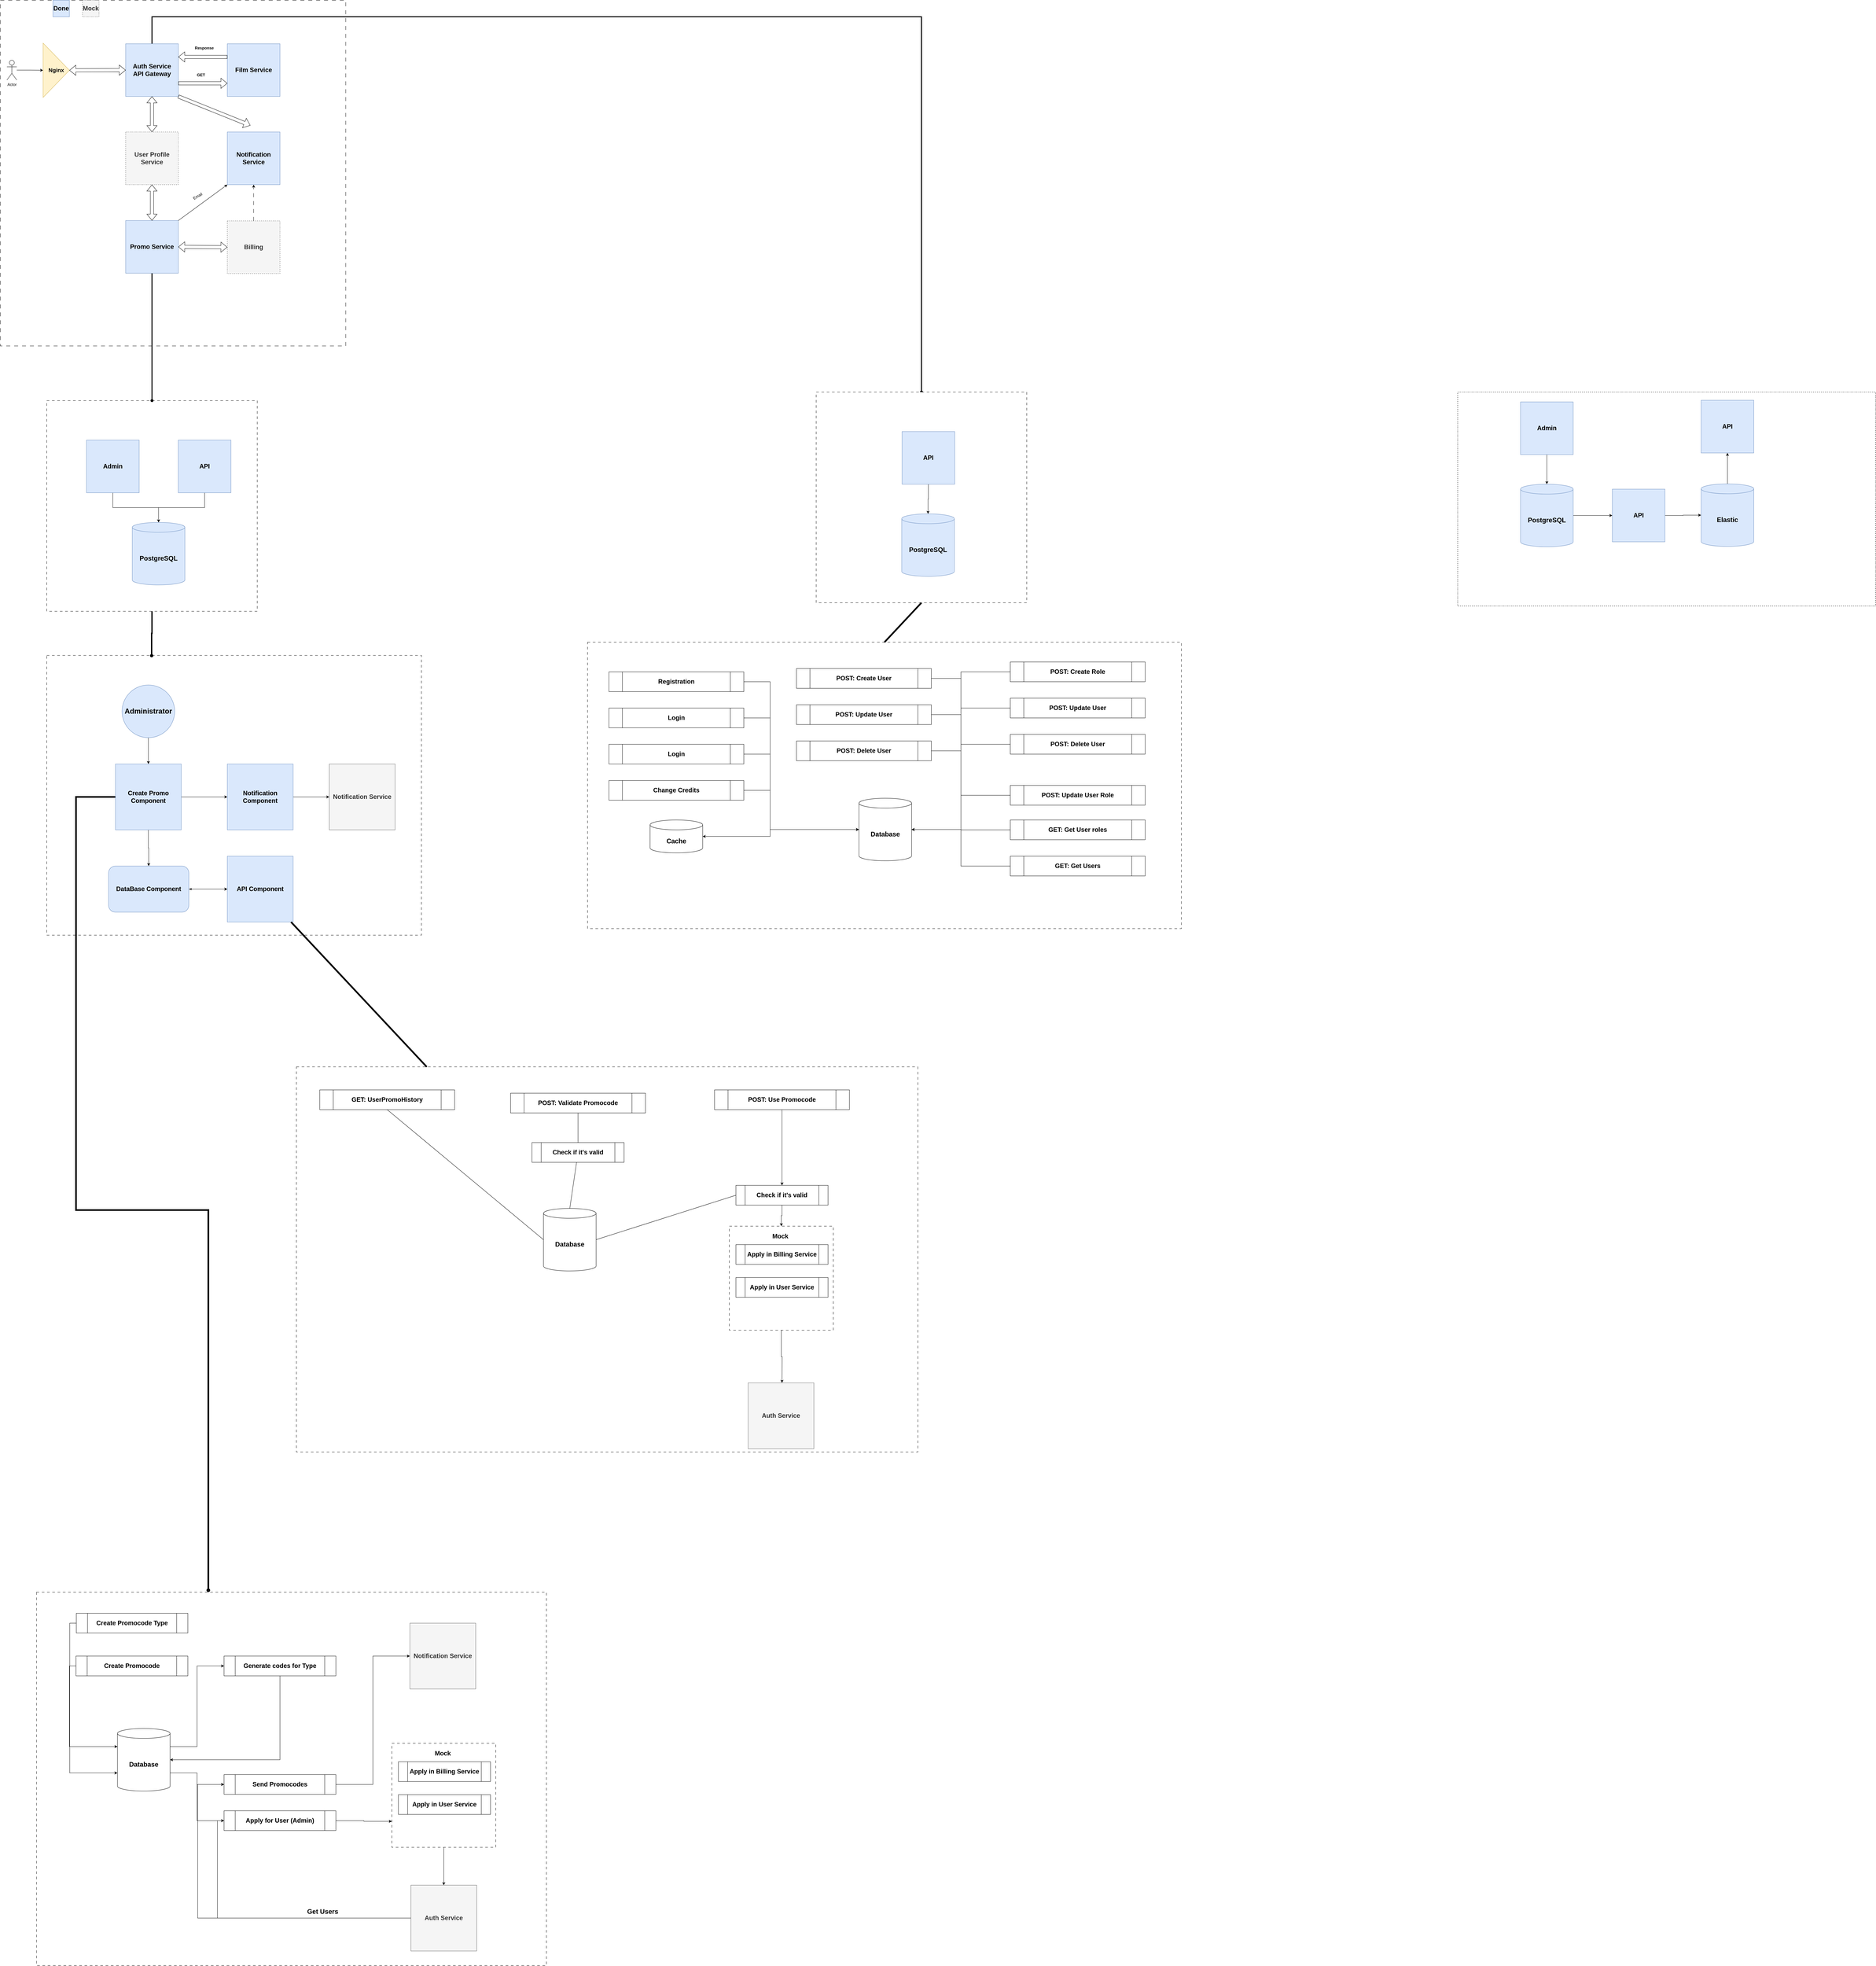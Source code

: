 <mxfile version="21.1.4" type="google">
  <diagram id="07fea595-8f29-1299-0266-81d95cde20df" name="Page-1">
    <mxGraphModel grid="1" page="1" gridSize="10" guides="1" tooltips="1" connect="1" arrows="1" fold="1" pageScale="1" pageWidth="4681" pageHeight="3300" background="#ffffff" math="0" shadow="0">
      <root>
        <mxCell id="0" />
        <mxCell id="1" parent="0" />
        <mxCell id="XUAE8-yCE8dCEl27R5vG-30" value="" style="rounded=0;whiteSpace=wrap;html=1;dashed=1;dashPattern=8 8;" vertex="1" parent="1">
          <mxGeometry x="1815" y="1960" width="1805" height="870" as="geometry" />
        </mxCell>
        <mxCell id="dynjF-lGX393Ec9uwe_8-57" value="" style="rounded=0;whiteSpace=wrap;html=1;dashed=1;dashPattern=8 8;" vertex="1" parent="1">
          <mxGeometry x="140" y="4846" width="1550" height="1134" as="geometry" />
        </mxCell>
        <mxCell id="DuPGmmy5bFU9F6nCIa0O-324" value="" style="rounded=0;whiteSpace=wrap;html=1;dashed=1;dashPattern=8 8;" vertex="1" parent="1">
          <mxGeometry x="930" y="3250" width="1889" height="1170" as="geometry" />
        </mxCell>
        <mxCell id="DuPGmmy5bFU9F6nCIa0O-323" style="edgeStyle=orthogonalEdgeStyle;rounded=0;orthogonalLoop=1;jettySize=auto;html=1;exitX=0.5;exitY=1;exitDx=0;exitDy=0;entryX=0.5;entryY=0;entryDx=0;entryDy=0;" edge="1" parent="1" source="DuPGmmy5bFU9F6nCIa0O-320">
          <mxGeometry relative="1" as="geometry">
            <mxPoint x="2406" y="4210" as="targetPoint" />
          </mxGeometry>
        </mxCell>
        <mxCell id="DuPGmmy5bFU9F6nCIa0O-320" value="" style="whiteSpace=wrap;html=1;aspect=fixed;dashed=1;dashPattern=8 8;" vertex="1" parent="1">
          <mxGeometry x="2246" y="3734" width="316" height="316" as="geometry" />
        </mxCell>
        <mxCell id="DuPGmmy5bFU9F6nCIa0O-294" value="" style="rounded=0;whiteSpace=wrap;html=1;dashed=1;dashPattern=8 8;" vertex="1" parent="1">
          <mxGeometry x="171" y="2000" width="1139" height="850" as="geometry" />
        </mxCell>
        <mxCell id="DuPGmmy5bFU9F6nCIa0O-272" value="" style="rounded=0;whiteSpace=wrap;html=1;dashed=1;" vertex="1" parent="1">
          <mxGeometry x="4460" y="1200" width="1270" height="650" as="geometry" />
        </mxCell>
        <mxCell id="DuPGmmy5bFU9F6nCIa0O-295" style="edgeStyle=orthogonalEdgeStyle;rounded=0;orthogonalLoop=1;jettySize=auto;html=1;exitX=0.5;exitY=1;exitDx=0;exitDy=0;entryX=0.28;entryY=0.001;entryDx=0;entryDy=0;entryPerimeter=0;strokeWidth=4;endArrow=oval;endFill=1;" edge="1" parent="1" source="DuPGmmy5bFU9F6nCIa0O-257" target="DuPGmmy5bFU9F6nCIa0O-294">
          <mxGeometry relative="1" as="geometry" />
        </mxCell>
        <mxCell id="DuPGmmy5bFU9F6nCIa0O-257" value="" style="whiteSpace=wrap;html=1;aspect=fixed;dashed=1;dashPattern=8 8;" vertex="1" parent="1">
          <mxGeometry x="171" y="1226" width="640" height="640" as="geometry" />
        </mxCell>
        <mxCell id="DuPGmmy5bFU9F6nCIa0O-250" value="" style="whiteSpace=wrap;html=1;aspect=fixed;dashed=1;dashPattern=12 12;" vertex="1" parent="1">
          <mxGeometry x="30" y="10" width="1050" height="1050" as="geometry" />
        </mxCell>
        <mxCell id="DuPGmmy5bFU9F6nCIa0O-279" style="edgeStyle=orthogonalEdgeStyle;rounded=0;orthogonalLoop=1;jettySize=auto;html=1;exitX=0.5;exitY=0;exitDx=0;exitDy=0;strokeWidth=3;endArrow=oval;endFill=1;" edge="1" parent="1" source="DuPGmmy5bFU9F6nCIa0O-217" target="DuPGmmy5bFU9F6nCIa0O-259">
          <mxGeometry relative="1" as="geometry">
            <Array as="points">
              <mxPoint x="491" y="60" />
              <mxPoint x="2830" y="60" />
            </Array>
          </mxGeometry>
        </mxCell>
        <mxCell id="DuPGmmy5bFU9F6nCIa0O-217" value="&lt;b style=&quot;font-size: 19px;&quot;&gt;Auth Service&lt;br&gt;API Gateway&lt;/b&gt;" style="whiteSpace=wrap;html=1;aspect=fixed;fillColor=#dae8fc;strokeColor=#6c8ebf;" vertex="1" parent="1">
          <mxGeometry x="411" y="142" width="160" height="160" as="geometry" />
        </mxCell>
        <mxCell id="DuPGmmy5bFU9F6nCIa0O-222" value="&lt;b&gt;&lt;font style=&quot;font-size: 17px;&quot;&gt;Nginx&lt;/font&gt;&lt;/b&gt;" style="triangle;whiteSpace=wrap;html=1;fillColor=#fff2cc;strokeColor=#d6b656;" vertex="1" parent="1">
          <mxGeometry x="160" y="140" width="80" height="165" as="geometry" />
        </mxCell>
        <mxCell id="DuPGmmy5bFU9F6nCIa0O-224" value="&lt;span style=&quot;font-size: 19px;&quot;&gt;&lt;b&gt;Film Service&lt;/b&gt;&lt;/span&gt;" style="whiteSpace=wrap;html=1;aspect=fixed;fillColor=#dae8fc;strokeColor=#6c8ebf;" vertex="1" parent="1">
          <mxGeometry x="720" y="142" width="160" height="160" as="geometry" />
        </mxCell>
        <mxCell id="DuPGmmy5bFU9F6nCIa0O-225" value="&lt;span style=&quot;font-size: 19px;&quot;&gt;&lt;b&gt;Notification Service&lt;/b&gt;&lt;/span&gt;" style="whiteSpace=wrap;html=1;aspect=fixed;fillColor=#dae8fc;strokeColor=#6c8ebf;" vertex="1" parent="1">
          <mxGeometry x="720" y="410" width="160" height="160" as="geometry" />
        </mxCell>
        <mxCell id="DuPGmmy5bFU9F6nCIa0O-258" style="edgeStyle=orthogonalEdgeStyle;rounded=0;orthogonalLoop=1;jettySize=auto;html=1;exitX=0.5;exitY=1;exitDx=0;exitDy=0;strokeWidth=3;endArrow=oval;endFill=1;" edge="1" parent="1" source="DuPGmmy5bFU9F6nCIa0O-226" target="DuPGmmy5bFU9F6nCIa0O-257">
          <mxGeometry relative="1" as="geometry" />
        </mxCell>
        <mxCell id="DuPGmmy5bFU9F6nCIa0O-226" value="&lt;span style=&quot;font-size: 19px;&quot;&gt;&lt;b&gt;Promo Service&lt;/b&gt;&lt;/span&gt;" style="whiteSpace=wrap;html=1;aspect=fixed;fillColor=#dae8fc;strokeColor=#6c8ebf;" vertex="1" parent="1">
          <mxGeometry x="411" y="679" width="160" height="160" as="geometry" />
        </mxCell>
        <mxCell id="DuPGmmy5bFU9F6nCIa0O-229" value="" style="shape=flexArrow;endArrow=classic;startArrow=classic;html=1;rounded=0;exitX=1;exitY=0.5;exitDx=0;exitDy=0;entryX=0;entryY=0.5;entryDx=0;entryDy=0;" edge="1" parent="1" source="DuPGmmy5bFU9F6nCIa0O-222" target="DuPGmmy5bFU9F6nCIa0O-217">
          <mxGeometry width="100" height="100" relative="1" as="geometry">
            <mxPoint x="560" y="390" as="sourcePoint" />
            <mxPoint x="660" y="290" as="targetPoint" />
          </mxGeometry>
        </mxCell>
        <mxCell id="DuPGmmy5bFU9F6nCIa0O-230" value="" style="shape=flexArrow;endArrow=classic;html=1;rounded=0;entryX=0;entryY=0.75;entryDx=0;entryDy=0;exitX=1;exitY=0.75;exitDx=0;exitDy=0;" edge="1" parent="1" source="DuPGmmy5bFU9F6nCIa0O-217" target="DuPGmmy5bFU9F6nCIa0O-224">
          <mxGeometry width="50" height="50" relative="1" as="geometry">
            <mxPoint x="590" y="370" as="sourcePoint" />
            <mxPoint x="640" y="320" as="targetPoint" />
          </mxGeometry>
        </mxCell>
        <mxCell id="DuPGmmy5bFU9F6nCIa0O-231" value="" style="shape=flexArrow;endArrow=classic;html=1;rounded=0;entryX=1;entryY=0.25;entryDx=0;entryDy=0;exitX=0;exitY=0.25;exitDx=0;exitDy=0;" edge="1" parent="1" source="DuPGmmy5bFU9F6nCIa0O-224" target="DuPGmmy5bFU9F6nCIa0O-217">
          <mxGeometry width="50" height="50" relative="1" as="geometry">
            <mxPoint x="610" y="400" as="sourcePoint" />
            <mxPoint x="660" y="350" as="targetPoint" />
          </mxGeometry>
        </mxCell>
        <mxCell id="DuPGmmy5bFU9F6nCIa0O-233" value="" style="shape=flexArrow;endArrow=classic;html=1;rounded=0;exitX=1;exitY=1;exitDx=0;exitDy=0;" edge="1" parent="1" source="DuPGmmy5bFU9F6nCIa0O-217">
          <mxGeometry width="50" height="50" relative="1" as="geometry">
            <mxPoint x="530" y="310" as="sourcePoint" />
            <mxPoint x="790" y="390" as="targetPoint" />
          </mxGeometry>
        </mxCell>
        <mxCell id="DuPGmmy5bFU9F6nCIa0O-235" value="&lt;span style=&quot;font-size: 19px;&quot;&gt;&lt;b&gt;User Profile Service&lt;/b&gt;&lt;/span&gt;" style="whiteSpace=wrap;html=1;aspect=fixed;fillColor=#f5f5f5;strokeColor=#666666;dashed=1;fontColor=#333333;" vertex="1" parent="1">
          <mxGeometry x="411" y="410" width="160" height="160" as="geometry" />
        </mxCell>
        <mxCell id="DuPGmmy5bFU9F6nCIa0O-241" value="" style="edgeStyle=orthogonalEdgeStyle;rounded=0;orthogonalLoop=1;jettySize=auto;html=1;dashed=1;dashPattern=12 12;" edge="1" parent="1" source="DuPGmmy5bFU9F6nCIa0O-236" target="DuPGmmy5bFU9F6nCIa0O-225">
          <mxGeometry relative="1" as="geometry">
            <Array as="points">
              <mxPoint x="800" y="620" />
              <mxPoint x="800" y="620" />
            </Array>
          </mxGeometry>
        </mxCell>
        <mxCell id="DuPGmmy5bFU9F6nCIa0O-236" value="&lt;span style=&quot;font-size: 19px;&quot;&gt;&lt;b&gt;Billing&lt;/b&gt;&lt;/span&gt;" style="whiteSpace=wrap;html=1;aspect=fixed;fillColor=#f5f5f5;strokeColor=#666666;dashed=1;fontColor=#333333;" vertex="1" parent="1">
          <mxGeometry x="720" y="680" width="160" height="160" as="geometry" />
        </mxCell>
        <mxCell id="DuPGmmy5bFU9F6nCIa0O-237" value="&lt;span style=&quot;font-size: 19px;&quot;&gt;&lt;b&gt;Done&lt;/b&gt;&lt;/span&gt;" style="whiteSpace=wrap;html=1;aspect=fixed;fillColor=#dae8fc;strokeColor=#6c8ebf;" vertex="1" parent="1">
          <mxGeometry x="190" y="10" width="50" height="50" as="geometry" />
        </mxCell>
        <mxCell id="DuPGmmy5bFU9F6nCIa0O-238" value="&lt;span style=&quot;font-size: 19px;&quot;&gt;&lt;b&gt;Mock&lt;/b&gt;&lt;/span&gt;" style="whiteSpace=wrap;html=1;aspect=fixed;fillColor=#f5f5f5;strokeColor=#666666;dashed=1;fontColor=#333333;" vertex="1" parent="1">
          <mxGeometry x="280" y="10" width="50" height="50" as="geometry" />
        </mxCell>
        <mxCell id="DuPGmmy5bFU9F6nCIa0O-240" value="" style="edgeStyle=orthogonalEdgeStyle;rounded=0;orthogonalLoop=1;jettySize=auto;html=1;" edge="1" parent="1" source="DuPGmmy5bFU9F6nCIa0O-239" target="DuPGmmy5bFU9F6nCIa0O-222">
          <mxGeometry relative="1" as="geometry" />
        </mxCell>
        <mxCell id="DuPGmmy5bFU9F6nCIa0O-239" value="Actor" style="shape=umlActor;verticalLabelPosition=bottom;verticalAlign=top;html=1;outlineConnect=0;" vertex="1" parent="1">
          <mxGeometry x="50" y="192" width="30" height="60" as="geometry" />
        </mxCell>
        <mxCell id="DuPGmmy5bFU9F6nCIa0O-242" value="" style="shape=flexArrow;endArrow=classic;startArrow=classic;html=1;rounded=0;exitX=1;exitY=0.5;exitDx=0;exitDy=0;entryX=0;entryY=0.5;entryDx=0;entryDy=0;" edge="1" parent="1" source="DuPGmmy5bFU9F6nCIa0O-226" target="DuPGmmy5bFU9F6nCIa0O-236">
          <mxGeometry width="100" height="100" relative="1" as="geometry">
            <mxPoint x="610" y="810" as="sourcePoint" />
            <mxPoint x="710" y="710" as="targetPoint" />
          </mxGeometry>
        </mxCell>
        <mxCell id="DuPGmmy5bFU9F6nCIa0O-243" value="GET" style="text;html=1;strokeColor=none;fillColor=none;align=center;verticalAlign=middle;whiteSpace=wrap;rounded=0;fontStyle=1" vertex="1" parent="1">
          <mxGeometry x="610" y="222" width="60" height="30" as="geometry" />
        </mxCell>
        <mxCell id="DuPGmmy5bFU9F6nCIa0O-244" value="Response" style="text;html=1;strokeColor=none;fillColor=none;align=center;verticalAlign=middle;whiteSpace=wrap;rounded=0;fontStyle=1" vertex="1" parent="1">
          <mxGeometry x="620" y="140" width="60" height="30" as="geometry" />
        </mxCell>
        <mxCell id="DuPGmmy5bFU9F6nCIa0O-246" value="" style="endArrow=classic;html=1;rounded=0;exitX=1;exitY=0;exitDx=0;exitDy=0;entryX=0;entryY=1;entryDx=0;entryDy=0;" edge="1" parent="1" source="DuPGmmy5bFU9F6nCIa0O-226" target="DuPGmmy5bFU9F6nCIa0O-225">
          <mxGeometry width="50" height="50" relative="1" as="geometry">
            <mxPoint x="620" y="750" as="sourcePoint" />
            <mxPoint x="720" y="580" as="targetPoint" />
          </mxGeometry>
        </mxCell>
        <mxCell id="DuPGmmy5bFU9F6nCIa0O-247" value="Email" style="text;html=1;strokeColor=none;fillColor=none;align=center;verticalAlign=middle;whiteSpace=wrap;rounded=0;rotation=-30;" vertex="1" parent="1">
          <mxGeometry x="600" y="590" width="60" height="30" as="geometry" />
        </mxCell>
        <mxCell id="DuPGmmy5bFU9F6nCIa0O-248" value="" style="shape=flexArrow;endArrow=classic;startArrow=classic;html=1;rounded=0;entryX=0.5;entryY=1;entryDx=0;entryDy=0;exitX=0.5;exitY=0;exitDx=0;exitDy=0;" edge="1" parent="1" source="DuPGmmy5bFU9F6nCIa0O-226" target="DuPGmmy5bFU9F6nCIa0O-235">
          <mxGeometry width="100" height="100" relative="1" as="geometry">
            <mxPoint x="360" y="710" as="sourcePoint" />
            <mxPoint x="460" y="610" as="targetPoint" />
          </mxGeometry>
        </mxCell>
        <mxCell id="DuPGmmy5bFU9F6nCIa0O-249" value="" style="shape=flexArrow;endArrow=classic;startArrow=classic;html=1;rounded=0;entryX=0.5;entryY=1;entryDx=0;entryDy=0;exitX=0.5;exitY=0;exitDx=0;exitDy=0;" edge="1" parent="1" source="DuPGmmy5bFU9F6nCIa0O-235" target="DuPGmmy5bFU9F6nCIa0O-217">
          <mxGeometry width="100" height="100" relative="1" as="geometry">
            <mxPoint x="320" y="440" as="sourcePoint" />
            <mxPoint x="420" y="340" as="targetPoint" />
          </mxGeometry>
        </mxCell>
        <mxCell id="DuPGmmy5bFU9F6nCIa0O-255" style="edgeStyle=orthogonalEdgeStyle;rounded=0;orthogonalLoop=1;jettySize=auto;html=1;exitX=0.5;exitY=1;exitDx=0;exitDy=0;entryX=0.5;entryY=0;entryDx=0;entryDy=0;entryPerimeter=0;" edge="1" parent="1" source="DuPGmmy5bFU9F6nCIa0O-252" target="DuPGmmy5bFU9F6nCIa0O-254">
          <mxGeometry relative="1" as="geometry" />
        </mxCell>
        <mxCell id="DuPGmmy5bFU9F6nCIa0O-252" value="&lt;span style=&quot;font-size: 19px;&quot;&gt;&lt;b&gt;Admin&lt;/b&gt;&lt;/span&gt;" style="whiteSpace=wrap;html=1;aspect=fixed;fillColor=#dae8fc;strokeColor=#6c8ebf;" vertex="1" parent="1">
          <mxGeometry x="292" y="1346" width="160" height="160" as="geometry" />
        </mxCell>
        <mxCell id="DuPGmmy5bFU9F6nCIa0O-256" style="edgeStyle=orthogonalEdgeStyle;rounded=0;orthogonalLoop=1;jettySize=auto;html=1;exitX=0.5;exitY=1;exitDx=0;exitDy=0;entryX=0.5;entryY=0;entryDx=0;entryDy=0;entryPerimeter=0;" edge="1" parent="1" source="DuPGmmy5bFU9F6nCIa0O-253" target="DuPGmmy5bFU9F6nCIa0O-254">
          <mxGeometry relative="1" as="geometry" />
        </mxCell>
        <mxCell id="DuPGmmy5bFU9F6nCIa0O-253" value="&lt;span style=&quot;font-size: 19px;&quot;&gt;&lt;b&gt;API&lt;/b&gt;&lt;/span&gt;" style="whiteSpace=wrap;html=1;aspect=fixed;fillColor=#dae8fc;strokeColor=#6c8ebf;" vertex="1" parent="1">
          <mxGeometry x="571" y="1346" width="160" height="160" as="geometry" />
        </mxCell>
        <mxCell id="DuPGmmy5bFU9F6nCIa0O-254" value="&lt;font style=&quot;font-size: 20px;&quot;&gt;&lt;b&gt;PostgreSQL&lt;/b&gt;&lt;/font&gt;" style="shape=cylinder3;whiteSpace=wrap;html=1;boundedLbl=1;backgroundOutline=1;size=15;fillColor=#dae8fc;strokeColor=#6c8ebf;" vertex="1" parent="1">
          <mxGeometry x="431" y="1596" width="160" height="190" as="geometry" />
        </mxCell>
        <mxCell id="DuPGmmy5bFU9F6nCIa0O-259" value="" style="whiteSpace=wrap;html=1;aspect=fixed;dashed=1;dashPattern=8 8;" vertex="1" parent="1">
          <mxGeometry x="2510" y="1200" width="640" height="640" as="geometry" />
        </mxCell>
        <mxCell id="DuPGmmy5bFU9F6nCIa0O-262" style="edgeStyle=orthogonalEdgeStyle;rounded=0;orthogonalLoop=1;jettySize=auto;html=1;exitX=0.5;exitY=1;exitDx=0;exitDy=0;entryX=0.5;entryY=0;entryDx=0;entryDy=0;entryPerimeter=0;" edge="1" parent="1" source="DuPGmmy5bFU9F6nCIa0O-263" target="DuPGmmy5bFU9F6nCIa0O-264">
          <mxGeometry relative="1" as="geometry" />
        </mxCell>
        <mxCell id="DuPGmmy5bFU9F6nCIa0O-263" value="&lt;span style=&quot;font-size: 19px;&quot;&gt;&lt;b&gt;API&lt;/b&gt;&lt;/span&gt;" style="whiteSpace=wrap;html=1;aspect=fixed;fillColor=#dae8fc;strokeColor=#6c8ebf;" vertex="1" parent="1">
          <mxGeometry x="2771" y="1320" width="160" height="160" as="geometry" />
        </mxCell>
        <mxCell id="DuPGmmy5bFU9F6nCIa0O-264" value="&lt;font style=&quot;font-size: 20px;&quot;&gt;&lt;b&gt;PostgreSQL&lt;/b&gt;&lt;/font&gt;" style="shape=cylinder3;whiteSpace=wrap;html=1;boundedLbl=1;backgroundOutline=1;size=15;fillColor=#dae8fc;strokeColor=#6c8ebf;" vertex="1" parent="1">
          <mxGeometry x="2770" y="1570" width="160" height="190" as="geometry" />
        </mxCell>
        <mxCell id="DuPGmmy5bFU9F6nCIa0O-267" style="edgeStyle=orthogonalEdgeStyle;rounded=0;orthogonalLoop=1;jettySize=auto;html=1;exitX=0.5;exitY=1;exitDx=0;exitDy=0;entryX=0.5;entryY=0;entryDx=0;entryDy=0;entryPerimeter=0;" edge="1" parent="1" source="DuPGmmy5bFU9F6nCIa0O-268" target="DuPGmmy5bFU9F6nCIa0O-271">
          <mxGeometry relative="1" as="geometry" />
        </mxCell>
        <mxCell id="DuPGmmy5bFU9F6nCIa0O-268" value="&lt;span style=&quot;font-size: 19px;&quot;&gt;&lt;b&gt;Admin&lt;/b&gt;&lt;/span&gt;" style="whiteSpace=wrap;html=1;aspect=fixed;fillColor=#dae8fc;strokeColor=#6c8ebf;" vertex="1" parent="1">
          <mxGeometry x="4651" y="1230" width="160" height="160" as="geometry" />
        </mxCell>
        <mxCell id="DuPGmmy5bFU9F6nCIa0O-276" value="" style="edgeStyle=orthogonalEdgeStyle;rounded=0;orthogonalLoop=1;jettySize=auto;html=1;" edge="1" parent="1" source="DuPGmmy5bFU9F6nCIa0O-271" target="DuPGmmy5bFU9F6nCIa0O-273">
          <mxGeometry relative="1" as="geometry" />
        </mxCell>
        <mxCell id="DuPGmmy5bFU9F6nCIa0O-271" value="&lt;font style=&quot;font-size: 20px;&quot;&gt;&lt;b&gt;PostgreSQL&lt;/b&gt;&lt;/font&gt;" style="shape=cylinder3;whiteSpace=wrap;html=1;boundedLbl=1;backgroundOutline=1;size=15;fillColor=#dae8fc;strokeColor=#6c8ebf;" vertex="1" parent="1">
          <mxGeometry x="4651" y="1480" width="160" height="190" as="geometry" />
        </mxCell>
        <mxCell id="DuPGmmy5bFU9F6nCIa0O-277" value="" style="edgeStyle=orthogonalEdgeStyle;rounded=0;orthogonalLoop=1;jettySize=auto;html=1;" edge="1" parent="1" source="DuPGmmy5bFU9F6nCIa0O-273" target="DuPGmmy5bFU9F6nCIa0O-275">
          <mxGeometry relative="1" as="geometry" />
        </mxCell>
        <mxCell id="DuPGmmy5bFU9F6nCIa0O-273" value="&lt;span style=&quot;font-size: 19px;&quot;&gt;&lt;b&gt;API&lt;/b&gt;&lt;/span&gt;" style="whiteSpace=wrap;html=1;aspect=fixed;fillColor=#dae8fc;strokeColor=#6c8ebf;" vertex="1" parent="1">
          <mxGeometry x="4930" y="1495" width="160" height="160" as="geometry" />
        </mxCell>
        <mxCell id="DuPGmmy5bFU9F6nCIa0O-274" value="&lt;span style=&quot;font-size: 19px;&quot;&gt;&lt;b&gt;API&lt;/b&gt;&lt;/span&gt;" style="whiteSpace=wrap;html=1;aspect=fixed;fillColor=#dae8fc;strokeColor=#6c8ebf;" vertex="1" parent="1">
          <mxGeometry x="5200" y="1225" width="160" height="160" as="geometry" />
        </mxCell>
        <mxCell id="DuPGmmy5bFU9F6nCIa0O-278" value="" style="edgeStyle=orthogonalEdgeStyle;rounded=0;orthogonalLoop=1;jettySize=auto;html=1;" edge="1" parent="1" source="DuPGmmy5bFU9F6nCIa0O-275" target="DuPGmmy5bFU9F6nCIa0O-274">
          <mxGeometry relative="1" as="geometry" />
        </mxCell>
        <mxCell id="DuPGmmy5bFU9F6nCIa0O-275" value="&lt;font style=&quot;font-size: 20px;&quot;&gt;&lt;b&gt;Elastic&lt;/b&gt;&lt;/font&gt;" style="shape=cylinder3;whiteSpace=wrap;html=1;boundedLbl=1;backgroundOutline=1;size=15;fillColor=#dae8fc;strokeColor=#6c8ebf;" vertex="1" parent="1">
          <mxGeometry x="5200" y="1479" width="160" height="190" as="geometry" />
        </mxCell>
        <mxCell id="DuPGmmy5bFU9F6nCIa0O-284" value="" style="edgeStyle=orthogonalEdgeStyle;rounded=0;orthogonalLoop=1;jettySize=auto;html=1;" edge="1" parent="1" source="DuPGmmy5bFU9F6nCIa0O-280" target="DuPGmmy5bFU9F6nCIa0O-282">
          <mxGeometry relative="1" as="geometry" />
        </mxCell>
        <mxCell id="DuPGmmy5bFU9F6nCIa0O-290" style="edgeStyle=orthogonalEdgeStyle;rounded=0;orthogonalLoop=1;jettySize=auto;html=1;exitX=1;exitY=0.5;exitDx=0;exitDy=0;entryX=0;entryY=0.5;entryDx=0;entryDy=0;" edge="1" parent="1" source="DuPGmmy5bFU9F6nCIa0O-280" target="DuPGmmy5bFU9F6nCIa0O-286">
          <mxGeometry relative="1" as="geometry" />
        </mxCell>
        <mxCell id="dynjF-lGX393Ec9uwe_8-22" style="edgeStyle=orthogonalEdgeStyle;rounded=0;orthogonalLoop=1;jettySize=auto;html=1;exitX=0;exitY=0.5;exitDx=0;exitDy=0;entryX=0.25;entryY=0;entryDx=0;entryDy=0;strokeWidth=5;endArrow=oval;endFill=0;" edge="1" parent="1" source="DuPGmmy5bFU9F6nCIa0O-280">
          <mxGeometry relative="1" as="geometry">
            <mxPoint x="662.25" y="4840" as="targetPoint" />
            <Array as="points">
              <mxPoint x="260" y="2430" />
              <mxPoint x="260" y="3685" />
              <mxPoint x="662" y="3685" />
            </Array>
          </mxGeometry>
        </mxCell>
        <mxCell id="DuPGmmy5bFU9F6nCIa0O-280" value="&lt;span style=&quot;font-size: 19px;&quot;&gt;&lt;b&gt;Create Promo Component&lt;/b&gt;&lt;/span&gt;" style="whiteSpace=wrap;html=1;aspect=fixed;fillColor=#dae8fc;strokeColor=#6c8ebf;" vertex="1" parent="1">
          <mxGeometry x="380" y="2330" width="200" height="200" as="geometry" />
        </mxCell>
        <mxCell id="DuPGmmy5bFU9F6nCIa0O-283" value="" style="edgeStyle=orthogonalEdgeStyle;rounded=0;orthogonalLoop=1;jettySize=auto;html=1;" edge="1" parent="1" source="DuPGmmy5bFU9F6nCIa0O-281" target="DuPGmmy5bFU9F6nCIa0O-280">
          <mxGeometry relative="1" as="geometry" />
        </mxCell>
        <mxCell id="DuPGmmy5bFU9F6nCIa0O-281" value="&lt;span style=&quot;font-size: 22px;&quot;&gt;&lt;b&gt;Administrator&lt;/b&gt;&lt;/span&gt;" style="ellipse;whiteSpace=wrap;html=1;aspect=fixed;fillColor=#dae8fc;strokeColor=#6c8ebf;" vertex="1" parent="1">
          <mxGeometry x="400" y="2090" width="160" height="160" as="geometry" />
        </mxCell>
        <mxCell id="DuPGmmy5bFU9F6nCIa0O-289" value="" style="edgeStyle=orthogonalEdgeStyle;rounded=0;orthogonalLoop=1;jettySize=auto;html=1;" edge="1" parent="1" source="DuPGmmy5bFU9F6nCIa0O-282" target="DuPGmmy5bFU9F6nCIa0O-288">
          <mxGeometry relative="1" as="geometry" />
        </mxCell>
        <mxCell id="DuPGmmy5bFU9F6nCIa0O-292" value="" style="edgeStyle=orthogonalEdgeStyle;rounded=0;orthogonalLoop=1;jettySize=auto;html=1;startArrow=classicThin;startFill=0;" edge="1" parent="1" source="DuPGmmy5bFU9F6nCIa0O-282" target="DuPGmmy5bFU9F6nCIa0O-288">
          <mxGeometry relative="1" as="geometry" />
        </mxCell>
        <mxCell id="DuPGmmy5bFU9F6nCIa0O-282" value="&lt;b style=&quot;border-color: var(--border-color); font-size: 19px;&quot;&gt;DataBase Component&lt;/b&gt;" style="rounded=1;whiteSpace=wrap;html=1;fillColor=#dae8fc;strokeColor=#6c8ebf;" vertex="1" parent="1">
          <mxGeometry x="359" y="2640" width="244" height="140" as="geometry" />
        </mxCell>
        <mxCell id="DuPGmmy5bFU9F6nCIa0O-291" style="edgeStyle=orthogonalEdgeStyle;rounded=0;orthogonalLoop=1;jettySize=auto;html=1;exitX=1;exitY=0.5;exitDx=0;exitDy=0;entryX=0;entryY=0.5;entryDx=0;entryDy=0;" edge="1" parent="1" source="DuPGmmy5bFU9F6nCIa0O-286" target="DuPGmmy5bFU9F6nCIa0O-287">
          <mxGeometry relative="1" as="geometry" />
        </mxCell>
        <mxCell id="DuPGmmy5bFU9F6nCIa0O-286" value="&lt;span style=&quot;font-size: 19px;&quot;&gt;&lt;b&gt;Notification Component&lt;/b&gt;&lt;/span&gt;" style="whiteSpace=wrap;html=1;aspect=fixed;fillColor=#dae8fc;strokeColor=#6c8ebf;" vertex="1" parent="1">
          <mxGeometry x="720" y="2330" width="200" height="200" as="geometry" />
        </mxCell>
        <mxCell id="DuPGmmy5bFU9F6nCIa0O-287" value="&lt;span style=&quot;font-size: 19px;&quot;&gt;&lt;b&gt;Notification Service&lt;/b&gt;&lt;/span&gt;" style="whiteSpace=wrap;html=1;aspect=fixed;fillColor=#f5f5f5;strokeColor=#666666;fontColor=#333333;" vertex="1" parent="1">
          <mxGeometry x="1030" y="2330" width="200" height="200" as="geometry" />
        </mxCell>
        <mxCell id="DuPGmmy5bFU9F6nCIa0O-288" value="&lt;span style=&quot;font-size: 19px;&quot;&gt;&lt;b&gt;API Component&lt;/b&gt;&lt;/span&gt;" style="whiteSpace=wrap;html=1;aspect=fixed;fillColor=#dae8fc;strokeColor=#6c8ebf;" vertex="1" parent="1">
          <mxGeometry x="720" y="2610" width="200" height="200" as="geometry" />
        </mxCell>
        <mxCell id="DuPGmmy5bFU9F6nCIa0O-297" value="&lt;span style=&quot;font-size: 19px;&quot;&gt;&lt;b&gt;POST: Validate Promocode&lt;/b&gt;&lt;/span&gt;" style="shape=process;whiteSpace=wrap;html=1;backgroundOutline=1;" vertex="1" parent="1">
          <mxGeometry x="1581" y="3330" width="410" height="60" as="geometry" />
        </mxCell>
        <mxCell id="DuPGmmy5bFU9F6nCIa0O-298" value="&lt;font style=&quot;font-size: 19px;&quot;&gt;&lt;b&gt;GET: UserPromoHistory&lt;/b&gt;&lt;/font&gt;" style="shape=process;whiteSpace=wrap;html=1;backgroundOutline=1;" vertex="1" parent="1">
          <mxGeometry x="1001" y="3320" width="410" height="60" as="geometry" />
        </mxCell>
        <mxCell id="DuPGmmy5bFU9F6nCIa0O-315" style="edgeStyle=orthogonalEdgeStyle;rounded=0;orthogonalLoop=1;jettySize=auto;html=1;exitX=0.5;exitY=1;exitDx=0;exitDy=0;entryX=0.5;entryY=0;entryDx=0;entryDy=0;" edge="1" parent="1" source="DuPGmmy5bFU9F6nCIa0O-299" target="DuPGmmy5bFU9F6nCIa0O-311">
          <mxGeometry relative="1" as="geometry" />
        </mxCell>
        <mxCell id="DuPGmmy5bFU9F6nCIa0O-299" value="&lt;font style=&quot;font-size: 19px;&quot;&gt;&lt;b&gt;POST: Use Promocode&lt;/b&gt;&lt;/font&gt;" style="shape=process;whiteSpace=wrap;html=1;backgroundOutline=1;" vertex="1" parent="1">
          <mxGeometry x="2201" y="3320" width="410" height="60" as="geometry" />
        </mxCell>
        <mxCell id="DuPGmmy5bFU9F6nCIa0O-300" style="edgeStyle=orthogonalEdgeStyle;rounded=0;orthogonalLoop=1;jettySize=auto;html=1;exitX=0.5;exitY=1;exitDx=0;exitDy=0;" edge="1" parent="1" source="DuPGmmy5bFU9F6nCIa0O-299" target="DuPGmmy5bFU9F6nCIa0O-299">
          <mxGeometry relative="1" as="geometry" />
        </mxCell>
        <mxCell id="DuPGmmy5bFU9F6nCIa0O-302" value="&lt;font style=&quot;font-size: 20px;&quot;&gt;&lt;b&gt;Database&lt;/b&gt;&lt;/font&gt;" style="shape=cylinder3;whiteSpace=wrap;html=1;boundedLbl=1;backgroundOutline=1;size=15;" vertex="1" parent="1">
          <mxGeometry x="1681" y="3680" width="160" height="190" as="geometry" />
        </mxCell>
        <mxCell id="DuPGmmy5bFU9F6nCIa0O-303" value="" style="endArrow=none;html=1;rounded=0;entryX=0;entryY=0.5;entryDx=0;entryDy=0;entryPerimeter=0;exitX=0.5;exitY=1;exitDx=0;exitDy=0;" edge="1" parent="1" source="DuPGmmy5bFU9F6nCIa0O-298" target="DuPGmmy5bFU9F6nCIa0O-302">
          <mxGeometry width="50" height="50" relative="1" as="geometry">
            <mxPoint x="1291" y="3560" as="sourcePoint" />
            <mxPoint x="1341" y="3510" as="targetPoint" />
          </mxGeometry>
        </mxCell>
        <mxCell id="DuPGmmy5bFU9F6nCIa0O-307" value="&lt;font style=&quot;font-size: 19px;&quot;&gt;&lt;b&gt;Check if it&#39;s valid&lt;/b&gt;&lt;/font&gt;" style="shape=process;whiteSpace=wrap;html=1;backgroundOutline=1;" vertex="1" parent="1">
          <mxGeometry x="1646" y="3480" width="280" height="60" as="geometry" />
        </mxCell>
        <mxCell id="DuPGmmy5bFU9F6nCIa0O-308" value="" style="endArrow=none;html=1;rounded=0;entryX=0.5;entryY=1;entryDx=0;entryDy=0;" edge="1" parent="1" source="DuPGmmy5bFU9F6nCIa0O-307" target="DuPGmmy5bFU9F6nCIa0O-297">
          <mxGeometry width="50" height="50" relative="1" as="geometry">
            <mxPoint x="2051" y="3750" as="sourcePoint" />
            <mxPoint x="2101" y="3700" as="targetPoint" />
          </mxGeometry>
        </mxCell>
        <mxCell id="DuPGmmy5bFU9F6nCIa0O-310" value="" style="endArrow=none;html=1;rounded=0;exitX=0.5;exitY=0;exitDx=0;exitDy=0;exitPerimeter=0;" edge="1" parent="1" source="DuPGmmy5bFU9F6nCIa0O-302" target="DuPGmmy5bFU9F6nCIa0O-307">
          <mxGeometry width="50" height="50" relative="1" as="geometry">
            <mxPoint x="2051" y="4030" as="sourcePoint" />
            <mxPoint x="2101" y="3980" as="targetPoint" />
          </mxGeometry>
        </mxCell>
        <mxCell id="DuPGmmy5bFU9F6nCIa0O-322" style="edgeStyle=orthogonalEdgeStyle;rounded=0;orthogonalLoop=1;jettySize=auto;html=1;exitX=0.5;exitY=1;exitDx=0;exitDy=0;entryX=0.5;entryY=0;entryDx=0;entryDy=0;" edge="1" parent="1" source="DuPGmmy5bFU9F6nCIa0O-311" target="DuPGmmy5bFU9F6nCIa0O-320">
          <mxGeometry relative="1" as="geometry" />
        </mxCell>
        <mxCell id="DuPGmmy5bFU9F6nCIa0O-311" value="&lt;font style=&quot;font-size: 19px;&quot;&gt;&lt;b&gt;Check if it&#39;s valid&lt;/b&gt;&lt;/font&gt;" style="shape=process;whiteSpace=wrap;html=1;backgroundOutline=1;" vertex="1" parent="1">
          <mxGeometry x="2266" y="3610" width="280" height="60" as="geometry" />
        </mxCell>
        <mxCell id="DuPGmmy5bFU9F6nCIa0O-312" value="&lt;font style=&quot;font-size: 19px;&quot;&gt;&lt;b&gt;Apply in Billing Service&lt;/b&gt;&lt;/font&gt;" style="shape=process;whiteSpace=wrap;html=1;backgroundOutline=1;" vertex="1" parent="1">
          <mxGeometry x="2266" y="3790" width="280" height="60" as="geometry" />
        </mxCell>
        <mxCell id="DuPGmmy5bFU9F6nCIa0O-313" value="&lt;span style=&quot;font-size: 19px;&quot;&gt;&lt;b&gt;Apply in User Service&lt;/b&gt;&lt;/span&gt;" style="shape=process;whiteSpace=wrap;html=1;backgroundOutline=1;" vertex="1" parent="1">
          <mxGeometry x="2266" y="3890" width="280" height="60" as="geometry" />
        </mxCell>
        <mxCell id="DuPGmmy5bFU9F6nCIa0O-316" value="" style="endArrow=none;html=1;rounded=0;exitX=1;exitY=0.5;exitDx=0;exitDy=0;exitPerimeter=0;" edge="1" parent="1" source="DuPGmmy5bFU9F6nCIa0O-302">
          <mxGeometry width="50" height="50" relative="1" as="geometry">
            <mxPoint x="2361" y="4030" as="sourcePoint" />
            <mxPoint x="2266" y="3640" as="targetPoint" />
          </mxGeometry>
        </mxCell>
        <mxCell id="DuPGmmy5bFU9F6nCIa0O-321" value="&lt;font style=&quot;font-size: 19px;&quot;&gt;&lt;b&gt;Mock&lt;/b&gt;&lt;/font&gt;" style="text;html=1;strokeColor=none;fillColor=none;align=center;verticalAlign=middle;whiteSpace=wrap;rounded=0;" vertex="1" parent="1">
          <mxGeometry x="2371" y="3750" width="60" height="30" as="geometry" />
        </mxCell>
        <mxCell id="DuPGmmy5bFU9F6nCIa0O-325" value="" style="endArrow=none;html=1;rounded=0;strokeWidth=5;" edge="1" parent="1" source="DuPGmmy5bFU9F6nCIa0O-324" target="DuPGmmy5bFU9F6nCIa0O-288">
          <mxGeometry width="50" height="50" relative="1" as="geometry">
            <mxPoint x="770" y="3210" as="sourcePoint" />
            <mxPoint x="820" y="3160" as="targetPoint" />
          </mxGeometry>
        </mxCell>
        <mxCell id="dynjF-lGX393Ec9uwe_8-1" value="&lt;span style=&quot;font-size: 19px;&quot;&gt;&lt;b&gt;Auth Service&lt;/b&gt;&lt;/span&gt;" style="whiteSpace=wrap;html=1;aspect=fixed;fillColor=#f5f5f5;strokeColor=#666666;fontColor=#333333;" vertex="1" parent="1">
          <mxGeometry x="2303" y="4210" width="200" height="200" as="geometry" />
        </mxCell>
        <mxCell id="dynjF-lGX393Ec9uwe_8-32" style="edgeStyle=orthogonalEdgeStyle;rounded=0;orthogonalLoop=1;jettySize=auto;html=1;exitX=0;exitY=0.5;exitDx=0;exitDy=0;entryX=0;entryY=0;entryDx=0;entryDy=135;entryPerimeter=0;" edge="1" parent="1" source="dynjF-lGX393Ec9uwe_8-6" target="dynjF-lGX393Ec9uwe_8-10">
          <mxGeometry relative="1" as="geometry" />
        </mxCell>
        <mxCell id="dynjF-lGX393Ec9uwe_8-6" value="&lt;font style=&quot;font-size: 19px;&quot;&gt;&lt;b&gt;Create Promocode Type&lt;/b&gt;&lt;/font&gt;" style="shape=process;whiteSpace=wrap;html=1;backgroundOutline=1;" vertex="1" parent="1">
          <mxGeometry x="261" y="4910" width="339" height="60" as="geometry" />
        </mxCell>
        <mxCell id="dynjF-lGX393Ec9uwe_8-35" style="edgeStyle=orthogonalEdgeStyle;rounded=0;orthogonalLoop=1;jettySize=auto;html=1;exitX=1;exitY=0;exitDx=0;exitDy=55;exitPerimeter=0;entryX=0;entryY=0.5;entryDx=0;entryDy=0;" edge="1" parent="1" source="dynjF-lGX393Ec9uwe_8-10" target="dynjF-lGX393Ec9uwe_8-34">
          <mxGeometry relative="1" as="geometry" />
        </mxCell>
        <mxCell id="dynjF-lGX393Ec9uwe_8-40" style="edgeStyle=orthogonalEdgeStyle;rounded=0;orthogonalLoop=1;jettySize=auto;html=1;exitX=1;exitY=0;exitDx=0;exitDy=135;exitPerimeter=0;entryX=0;entryY=0.5;entryDx=0;entryDy=0;" edge="1" parent="1" source="dynjF-lGX393Ec9uwe_8-10" target="dynjF-lGX393Ec9uwe_8-38">
          <mxGeometry relative="1" as="geometry">
            <mxPoint x="1134.6" y="4840" as="targetPoint" />
          </mxGeometry>
        </mxCell>
        <mxCell id="dynjF-lGX393Ec9uwe_8-42" style="edgeStyle=orthogonalEdgeStyle;rounded=0;orthogonalLoop=1;jettySize=auto;html=1;exitX=1;exitY=0;exitDx=0;exitDy=135;exitPerimeter=0;entryX=0;entryY=0.5;entryDx=0;entryDy=0;" edge="1" parent="1" source="dynjF-lGX393Ec9uwe_8-10" target="dynjF-lGX393Ec9uwe_8-41">
          <mxGeometry relative="1" as="geometry" />
        </mxCell>
        <mxCell id="dynjF-lGX393Ec9uwe_8-10" value="&lt;font style=&quot;font-size: 20px;&quot;&gt;&lt;b&gt;Database&lt;/b&gt;&lt;/font&gt;" style="shape=cylinder3;whiteSpace=wrap;html=1;boundedLbl=1;backgroundOutline=1;size=15;" vertex="1" parent="1">
          <mxGeometry x="386" y="5260" width="160" height="190" as="geometry" />
        </mxCell>
        <mxCell id="dynjF-lGX393Ec9uwe_8-31" style="edgeStyle=orthogonalEdgeStyle;rounded=0;orthogonalLoop=1;jettySize=auto;html=1;exitX=0;exitY=0.5;exitDx=0;exitDy=0;entryX=0;entryY=0;entryDx=0;entryDy=55;entryPerimeter=0;" edge="1" parent="1" source="dynjF-lGX393Ec9uwe_8-28" target="dynjF-lGX393Ec9uwe_8-10">
          <mxGeometry relative="1" as="geometry" />
        </mxCell>
        <mxCell id="dynjF-lGX393Ec9uwe_8-28" value="&lt;font style=&quot;font-size: 19px;&quot;&gt;&lt;b&gt;Create Promocode&lt;/b&gt;&lt;/font&gt;" style="shape=process;whiteSpace=wrap;html=1;backgroundOutline=1;" vertex="1" parent="1">
          <mxGeometry x="260" y="5040" width="340" height="60" as="geometry" />
        </mxCell>
        <mxCell id="dynjF-lGX393Ec9uwe_8-37" style="edgeStyle=orthogonalEdgeStyle;rounded=0;orthogonalLoop=1;jettySize=auto;html=1;exitX=0.5;exitY=1;exitDx=0;exitDy=0;entryX=1;entryY=0.5;entryDx=0;entryDy=0;entryPerimeter=0;" edge="1" parent="1" source="dynjF-lGX393Ec9uwe_8-34" target="dynjF-lGX393Ec9uwe_8-10">
          <mxGeometry relative="1" as="geometry" />
        </mxCell>
        <mxCell id="dynjF-lGX393Ec9uwe_8-34" value="&lt;font style=&quot;font-size: 19px;&quot;&gt;&lt;b&gt;Generate codes for Type&lt;/b&gt;&lt;/font&gt;" style="shape=process;whiteSpace=wrap;html=1;backgroundOutline=1;" vertex="1" parent="1">
          <mxGeometry x="710" y="5040" width="340" height="60" as="geometry" />
        </mxCell>
        <mxCell id="dynjF-lGX393Ec9uwe_8-50" style="edgeStyle=orthogonalEdgeStyle;rounded=0;orthogonalLoop=1;jettySize=auto;html=1;exitX=1;exitY=0.5;exitDx=0;exitDy=0;entryX=0;entryY=0.5;entryDx=0;entryDy=0;" edge="1" parent="1" source="dynjF-lGX393Ec9uwe_8-38" target="dynjF-lGX393Ec9uwe_8-49">
          <mxGeometry relative="1" as="geometry" />
        </mxCell>
        <mxCell id="dynjF-lGX393Ec9uwe_8-38" value="&lt;span style=&quot;font-size: 19px;&quot;&gt;&lt;b&gt;Send Promocodes&lt;/b&gt;&lt;/span&gt;" style="shape=process;whiteSpace=wrap;html=1;backgroundOutline=1;" vertex="1" parent="1">
          <mxGeometry x="710" y="5400" width="340" height="60" as="geometry" />
        </mxCell>
        <mxCell id="dynjF-lGX393Ec9uwe_8-51" style="edgeStyle=orthogonalEdgeStyle;rounded=0;orthogonalLoop=1;jettySize=auto;html=1;exitX=1;exitY=0.5;exitDx=0;exitDy=0;entryX=0;entryY=0.75;entryDx=0;entryDy=0;" edge="1" parent="1" source="dynjF-lGX393Ec9uwe_8-41" target="dynjF-lGX393Ec9uwe_8-44">
          <mxGeometry relative="1" as="geometry" />
        </mxCell>
        <mxCell id="dynjF-lGX393Ec9uwe_8-41" value="&lt;span style=&quot;font-size: 19px;&quot;&gt;&lt;b&gt;Apply for User (Admin)&lt;/b&gt;&lt;/span&gt;" style="shape=process;whiteSpace=wrap;html=1;backgroundOutline=1;" vertex="1" parent="1">
          <mxGeometry x="710" y="5510" width="340" height="60" as="geometry" />
        </mxCell>
        <mxCell id="dynjF-lGX393Ec9uwe_8-52" style="edgeStyle=orthogonalEdgeStyle;rounded=0;orthogonalLoop=1;jettySize=auto;html=1;exitX=0.5;exitY=1;exitDx=0;exitDy=0;entryX=0.5;entryY=0;entryDx=0;entryDy=0;" edge="1" parent="1" source="dynjF-lGX393Ec9uwe_8-44" target="dynjF-lGX393Ec9uwe_8-48">
          <mxGeometry relative="1" as="geometry" />
        </mxCell>
        <mxCell id="dynjF-lGX393Ec9uwe_8-44" value="" style="whiteSpace=wrap;html=1;aspect=fixed;dashed=1;dashPattern=8 8;" vertex="1" parent="1">
          <mxGeometry x="1220" y="5305" width="316" height="316" as="geometry" />
        </mxCell>
        <mxCell id="dynjF-lGX393Ec9uwe_8-45" value="&lt;font style=&quot;font-size: 19px;&quot;&gt;&lt;b&gt;Apply in Billing Service&lt;/b&gt;&lt;/font&gt;" style="shape=process;whiteSpace=wrap;html=1;backgroundOutline=1;" vertex="1" parent="1">
          <mxGeometry x="1240" y="5361" width="280" height="60" as="geometry" />
        </mxCell>
        <mxCell id="dynjF-lGX393Ec9uwe_8-46" value="&lt;span style=&quot;font-size: 19px;&quot;&gt;&lt;b&gt;Apply in User Service&lt;/b&gt;&lt;/span&gt;" style="shape=process;whiteSpace=wrap;html=1;backgroundOutline=1;" vertex="1" parent="1">
          <mxGeometry x="1240" y="5461" width="280" height="60" as="geometry" />
        </mxCell>
        <mxCell id="dynjF-lGX393Ec9uwe_8-47" value="&lt;font style=&quot;font-size: 19px;&quot;&gt;&lt;b&gt;Mock&lt;/b&gt;&lt;/font&gt;" style="text;html=1;strokeColor=none;fillColor=none;align=center;verticalAlign=middle;whiteSpace=wrap;rounded=0;" vertex="1" parent="1">
          <mxGeometry x="1345" y="5321" width="60" height="30" as="geometry" />
        </mxCell>
        <mxCell id="dynjF-lGX393Ec9uwe_8-54" style="edgeStyle=orthogonalEdgeStyle;rounded=0;orthogonalLoop=1;jettySize=auto;html=1;exitX=0;exitY=0.5;exitDx=0;exitDy=0;entryX=0;entryY=0.5;entryDx=0;entryDy=0;" edge="1" parent="1" source="dynjF-lGX393Ec9uwe_8-48" target="dynjF-lGX393Ec9uwe_8-41">
          <mxGeometry relative="1" as="geometry">
            <mxPoint x="924.6" y="5990" as="targetPoint" />
          </mxGeometry>
        </mxCell>
        <mxCell id="dynjF-lGX393Ec9uwe_8-55" style="edgeStyle=orthogonalEdgeStyle;rounded=0;orthogonalLoop=1;jettySize=auto;html=1;exitX=0;exitY=0.5;exitDx=0;exitDy=0;entryX=0;entryY=0.5;entryDx=0;entryDy=0;" edge="1" parent="1" source="dynjF-lGX393Ec9uwe_8-48" target="dynjF-lGX393Ec9uwe_8-38">
          <mxGeometry relative="1" as="geometry">
            <Array as="points">
              <mxPoint x="630" y="5836" />
              <mxPoint x="630" y="5430" />
            </Array>
          </mxGeometry>
        </mxCell>
        <mxCell id="dynjF-lGX393Ec9uwe_8-48" value="&lt;span style=&quot;font-size: 19px;&quot;&gt;&lt;b&gt;Auth Service&lt;/b&gt;&lt;/span&gt;" style="whiteSpace=wrap;html=1;aspect=fixed;fillColor=#f5f5f5;strokeColor=#666666;fontColor=#333333;" vertex="1" parent="1">
          <mxGeometry x="1278" y="5736" width="200" height="200" as="geometry" />
        </mxCell>
        <mxCell id="dynjF-lGX393Ec9uwe_8-49" value="&lt;span style=&quot;font-size: 19px;&quot;&gt;&lt;b&gt;Notification Service&lt;/b&gt;&lt;/span&gt;" style="whiteSpace=wrap;html=1;aspect=fixed;fillColor=#f5f5f5;strokeColor=#666666;fontColor=#333333;" vertex="1" parent="1">
          <mxGeometry x="1275" y="4940" width="200" height="200" as="geometry" />
        </mxCell>
        <mxCell id="dynjF-lGX393Ec9uwe_8-56" value="&lt;font style=&quot;font-size: 20px;&quot;&gt;&lt;b&gt;Get Users&lt;/b&gt;&lt;/font&gt;" style="text;html=1;strokeColor=none;fillColor=none;align=center;verticalAlign=middle;whiteSpace=wrap;rounded=0;" vertex="1" parent="1">
          <mxGeometry x="920" y="5800" width="180" height="30" as="geometry" />
        </mxCell>
        <mxCell id="XUAE8-yCE8dCEl27R5vG-26" style="edgeStyle=orthogonalEdgeStyle;rounded=0;orthogonalLoop=1;jettySize=auto;html=1;exitX=1;exitY=0.5;exitDx=0;exitDy=0;entryX=0;entryY=0.5;entryDx=0;entryDy=0;entryPerimeter=0;" edge="1" parent="1" source="XUAE8-yCE8dCEl27R5vG-1" target="XUAE8-yCE8dCEl27R5vG-11">
          <mxGeometry relative="1" as="geometry">
            <Array as="points">
              <mxPoint x="2370" y="2190" />
              <mxPoint x="2370" y="2529" />
            </Array>
          </mxGeometry>
        </mxCell>
        <mxCell id="XUAE8-yCE8dCEl27R5vG-1" value="&lt;span style=&quot;font-size: 19px;&quot;&gt;&lt;b&gt;Login&lt;/b&gt;&lt;/span&gt;" style="shape=process;whiteSpace=wrap;html=1;backgroundOutline=1;" vertex="1" parent="1">
          <mxGeometry x="1880" y="2160" width="410" height="60" as="geometry" />
        </mxCell>
        <mxCell id="XUAE8-yCE8dCEl27R5vG-19" style="edgeStyle=orthogonalEdgeStyle;rounded=0;orthogonalLoop=1;jettySize=auto;html=1;exitX=1;exitY=0.5;exitDx=0;exitDy=0;entryX=1;entryY=0.5;entryDx=0;entryDy=0;entryPerimeter=0;" edge="1" parent="1" source="XUAE8-yCE8dCEl27R5vG-2" target="XUAE8-yCE8dCEl27R5vG-11">
          <mxGeometry relative="1" as="geometry">
            <Array as="points">
              <mxPoint x="2950" y="2070" />
              <mxPoint x="2950" y="2529" />
            </Array>
          </mxGeometry>
        </mxCell>
        <mxCell id="XUAE8-yCE8dCEl27R5vG-2" value="&lt;span style=&quot;font-size: 19px;&quot;&gt;&lt;b&gt;POST: Create User&lt;/b&gt;&lt;/span&gt;" style="shape=process;whiteSpace=wrap;html=1;backgroundOutline=1;" vertex="1" parent="1">
          <mxGeometry x="2450" y="2040" width="410" height="60" as="geometry" />
        </mxCell>
        <mxCell id="XUAE8-yCE8dCEl27R5vG-20" style="edgeStyle=orthogonalEdgeStyle;rounded=0;orthogonalLoop=1;jettySize=auto;html=1;exitX=1;exitY=0.5;exitDx=0;exitDy=0;entryX=1;entryY=0.5;entryDx=0;entryDy=0;entryPerimeter=0;" edge="1" parent="1" source="XUAE8-yCE8dCEl27R5vG-3" target="XUAE8-yCE8dCEl27R5vG-11">
          <mxGeometry relative="1" as="geometry">
            <Array as="points">
              <mxPoint x="2950" y="2180" />
              <mxPoint x="2950" y="2529" />
            </Array>
          </mxGeometry>
        </mxCell>
        <mxCell id="XUAE8-yCE8dCEl27R5vG-3" value="&lt;span style=&quot;font-size: 19px;&quot;&gt;&lt;b&gt;POST: Update User&lt;/b&gt;&lt;/span&gt;" style="shape=process;whiteSpace=wrap;html=1;backgroundOutline=1;" vertex="1" parent="1">
          <mxGeometry x="2450" y="2150" width="410" height="60" as="geometry" />
        </mxCell>
        <mxCell id="XUAE8-yCE8dCEl27R5vG-21" style="edgeStyle=orthogonalEdgeStyle;rounded=0;orthogonalLoop=1;jettySize=auto;html=1;exitX=1;exitY=0.5;exitDx=0;exitDy=0;entryX=1;entryY=0.5;entryDx=0;entryDy=0;entryPerimeter=0;" edge="1" parent="1" source="XUAE8-yCE8dCEl27R5vG-4" target="XUAE8-yCE8dCEl27R5vG-11">
          <mxGeometry relative="1" as="geometry">
            <Array as="points">
              <mxPoint x="2950" y="2290" />
              <mxPoint x="2950" y="2529" />
            </Array>
          </mxGeometry>
        </mxCell>
        <mxCell id="XUAE8-yCE8dCEl27R5vG-4" value="&lt;span style=&quot;font-size: 19px;&quot;&gt;&lt;b&gt;POST: Delete User&lt;/b&gt;&lt;/span&gt;" style="shape=process;whiteSpace=wrap;html=1;backgroundOutline=1;" vertex="1" parent="1">
          <mxGeometry x="2450" y="2260" width="410" height="60" as="geometry" />
        </mxCell>
        <mxCell id="XUAE8-yCE8dCEl27R5vG-18" style="edgeStyle=orthogonalEdgeStyle;rounded=0;orthogonalLoop=1;jettySize=auto;html=1;exitX=0;exitY=0.5;exitDx=0;exitDy=0;entryX=1;entryY=0.5;entryDx=0;entryDy=0;entryPerimeter=0;" edge="1" parent="1" source="XUAE8-yCE8dCEl27R5vG-5" target="XUAE8-yCE8dCEl27R5vG-11">
          <mxGeometry relative="1" as="geometry">
            <mxPoint x="2810" y="2529" as="targetPoint" />
          </mxGeometry>
        </mxCell>
        <mxCell id="XUAE8-yCE8dCEl27R5vG-5" value="&lt;span style=&quot;font-size: 19px;&quot;&gt;&lt;b&gt;POST: Create Role&lt;/b&gt;&lt;/span&gt;" style="shape=process;whiteSpace=wrap;html=1;backgroundOutline=1;" vertex="1" parent="1">
          <mxGeometry x="3100" y="2020" width="410" height="60" as="geometry" />
        </mxCell>
        <mxCell id="XUAE8-yCE8dCEl27R5vG-17" style="edgeStyle=orthogonalEdgeStyle;rounded=0;orthogonalLoop=1;jettySize=auto;html=1;exitX=0;exitY=0.5;exitDx=0;exitDy=0;entryX=1;entryY=0.5;entryDx=0;entryDy=0;entryPerimeter=0;" edge="1" parent="1" source="XUAE8-yCE8dCEl27R5vG-6" target="XUAE8-yCE8dCEl27R5vG-11">
          <mxGeometry relative="1" as="geometry" />
        </mxCell>
        <mxCell id="XUAE8-yCE8dCEl27R5vG-6" value="&lt;span style=&quot;font-size: 19px;&quot;&gt;&lt;b&gt;POST: Update User&lt;/b&gt;&lt;/span&gt;" style="shape=process;whiteSpace=wrap;html=1;backgroundOutline=1;" vertex="1" parent="1">
          <mxGeometry x="3100" y="2130" width="410" height="60" as="geometry" />
        </mxCell>
        <mxCell id="XUAE8-yCE8dCEl27R5vG-16" style="edgeStyle=orthogonalEdgeStyle;rounded=0;orthogonalLoop=1;jettySize=auto;html=1;exitX=0;exitY=0.5;exitDx=0;exitDy=0;entryX=1;entryY=0.5;entryDx=0;entryDy=0;entryPerimeter=0;" edge="1" parent="1" source="XUAE8-yCE8dCEl27R5vG-7" target="XUAE8-yCE8dCEl27R5vG-11">
          <mxGeometry relative="1" as="geometry" />
        </mxCell>
        <mxCell id="XUAE8-yCE8dCEl27R5vG-7" value="&lt;span style=&quot;font-size: 19px;&quot;&gt;&lt;b&gt;POST: Delete User&lt;/b&gt;&lt;/span&gt;" style="shape=process;whiteSpace=wrap;html=1;backgroundOutline=1;" vertex="1" parent="1">
          <mxGeometry x="3100" y="2240" width="410" height="60" as="geometry" />
        </mxCell>
        <mxCell id="XUAE8-yCE8dCEl27R5vG-15" style="edgeStyle=orthogonalEdgeStyle;rounded=0;orthogonalLoop=1;jettySize=auto;html=1;exitX=0;exitY=0.5;exitDx=0;exitDy=0;entryX=1;entryY=0.5;entryDx=0;entryDy=0;entryPerimeter=0;" edge="1" parent="1" source="XUAE8-yCE8dCEl27R5vG-8" target="XUAE8-yCE8dCEl27R5vG-11">
          <mxGeometry relative="1" as="geometry" />
        </mxCell>
        <mxCell id="XUAE8-yCE8dCEl27R5vG-8" value="&lt;span style=&quot;font-size: 19px;&quot;&gt;&lt;b&gt;POST: Update User Role&lt;/b&gt;&lt;/span&gt;" style="shape=process;whiteSpace=wrap;html=1;backgroundOutline=1;" vertex="1" parent="1">
          <mxGeometry x="3100" y="2395" width="410" height="60" as="geometry" />
        </mxCell>
        <mxCell id="XUAE8-yCE8dCEl27R5vG-13" style="edgeStyle=orthogonalEdgeStyle;rounded=0;orthogonalLoop=1;jettySize=auto;html=1;exitX=0;exitY=0.5;exitDx=0;exitDy=0;" edge="1" parent="1" source="XUAE8-yCE8dCEl27R5vG-9" target="XUAE8-yCE8dCEl27R5vG-11">
          <mxGeometry relative="1" as="geometry" />
        </mxCell>
        <mxCell id="XUAE8-yCE8dCEl27R5vG-9" value="&lt;span style=&quot;font-size: 19px;&quot;&gt;&lt;b&gt;GET: Get User roles&lt;/b&gt;&lt;/span&gt;" style="shape=process;whiteSpace=wrap;html=1;backgroundOutline=1;" vertex="1" parent="1">
          <mxGeometry x="3100" y="2500" width="410" height="60" as="geometry" />
        </mxCell>
        <mxCell id="XUAE8-yCE8dCEl27R5vG-14" style="edgeStyle=orthogonalEdgeStyle;rounded=0;orthogonalLoop=1;jettySize=auto;html=1;exitX=0;exitY=0.5;exitDx=0;exitDy=0;entryX=1;entryY=0.5;entryDx=0;entryDy=0;entryPerimeter=0;" edge="1" parent="1" source="XUAE8-yCE8dCEl27R5vG-10" target="XUAE8-yCE8dCEl27R5vG-11">
          <mxGeometry relative="1" as="geometry" />
        </mxCell>
        <mxCell id="XUAE8-yCE8dCEl27R5vG-10" value="&lt;span style=&quot;font-size: 19px;&quot;&gt;&lt;b&gt;GET: Get Users&lt;br&gt;&lt;/b&gt;&lt;/span&gt;" style="shape=process;whiteSpace=wrap;html=1;backgroundOutline=1;" vertex="1" parent="1">
          <mxGeometry x="3100" y="2610" width="410" height="60" as="geometry" />
        </mxCell>
        <mxCell id="XUAE8-yCE8dCEl27R5vG-11" value="&lt;font style=&quot;font-size: 20px;&quot;&gt;&lt;b&gt;Database&lt;/b&gt;&lt;/font&gt;" style="shape=cylinder3;whiteSpace=wrap;html=1;boundedLbl=1;backgroundOutline=1;size=15;" vertex="1" parent="1">
          <mxGeometry x="2640" y="2434" width="160" height="190" as="geometry" />
        </mxCell>
        <mxCell id="XUAE8-yCE8dCEl27R5vG-25" style="edgeStyle=orthogonalEdgeStyle;rounded=0;orthogonalLoop=1;jettySize=auto;html=1;exitX=1;exitY=0.5;exitDx=0;exitDy=0;entryX=0;entryY=0.5;entryDx=0;entryDy=0;entryPerimeter=0;" edge="1" parent="1" source="XUAE8-yCE8dCEl27R5vG-12" target="XUAE8-yCE8dCEl27R5vG-11">
          <mxGeometry relative="1" as="geometry">
            <Array as="points">
              <mxPoint x="2370" y="2080" />
              <mxPoint x="2370" y="2529" />
            </Array>
          </mxGeometry>
        </mxCell>
        <mxCell id="XUAE8-yCE8dCEl27R5vG-12" value="&lt;span style=&quot;font-size: 19px;&quot;&gt;&lt;b&gt;Registration&lt;/b&gt;&lt;/span&gt;" style="shape=process;whiteSpace=wrap;html=1;backgroundOutline=1;" vertex="1" parent="1">
          <mxGeometry x="1880" y="2050" width="410" height="60" as="geometry" />
        </mxCell>
        <mxCell id="XUAE8-yCE8dCEl27R5vG-27" style="edgeStyle=orthogonalEdgeStyle;rounded=0;orthogonalLoop=1;jettySize=auto;html=1;exitX=1;exitY=0.5;exitDx=0;exitDy=0;entryX=0;entryY=0.5;entryDx=0;entryDy=0;entryPerimeter=0;" edge="1" parent="1" source="XUAE8-yCE8dCEl27R5vG-22" target="XUAE8-yCE8dCEl27R5vG-11">
          <mxGeometry relative="1" as="geometry">
            <Array as="points">
              <mxPoint x="2370" y="2300" />
              <mxPoint x="2370" y="2529" />
            </Array>
          </mxGeometry>
        </mxCell>
        <mxCell id="XUAE8-yCE8dCEl27R5vG-22" value="&lt;span style=&quot;font-size: 19px;&quot;&gt;&lt;b&gt;Login&lt;/b&gt;&lt;/span&gt;" style="shape=process;whiteSpace=wrap;html=1;backgroundOutline=1;" vertex="1" parent="1">
          <mxGeometry x="1880" y="2270" width="410" height="60" as="geometry" />
        </mxCell>
        <mxCell id="XUAE8-yCE8dCEl27R5vG-28" style="edgeStyle=orthogonalEdgeStyle;rounded=0;orthogonalLoop=1;jettySize=auto;html=1;exitX=1;exitY=0.5;exitDx=0;exitDy=0;" edge="1" parent="1" source="XUAE8-yCE8dCEl27R5vG-23" target="XUAE8-yCE8dCEl27R5vG-11">
          <mxGeometry relative="1" as="geometry">
            <Array as="points">
              <mxPoint x="2370" y="2410" />
              <mxPoint x="2370" y="2529" />
            </Array>
          </mxGeometry>
        </mxCell>
        <mxCell id="XUAE8-yCE8dCEl27R5vG-29" style="edgeStyle=orthogonalEdgeStyle;rounded=0;orthogonalLoop=1;jettySize=auto;html=1;exitX=1;exitY=0.5;exitDx=0;exitDy=0;entryX=1;entryY=0.5;entryDx=0;entryDy=0;entryPerimeter=0;" edge="1" parent="1" source="XUAE8-yCE8dCEl27R5vG-23" target="XUAE8-yCE8dCEl27R5vG-24">
          <mxGeometry relative="1" as="geometry">
            <Array as="points">
              <mxPoint x="2370" y="2410" />
              <mxPoint x="2370" y="2550" />
            </Array>
          </mxGeometry>
        </mxCell>
        <mxCell id="XUAE8-yCE8dCEl27R5vG-23" value="&lt;span style=&quot;font-size: 19px;&quot;&gt;&lt;b&gt;Change Credits&lt;/b&gt;&lt;/span&gt;" style="shape=process;whiteSpace=wrap;html=1;backgroundOutline=1;" vertex="1" parent="1">
          <mxGeometry x="1880" y="2380" width="410" height="60" as="geometry" />
        </mxCell>
        <mxCell id="XUAE8-yCE8dCEl27R5vG-24" value="&lt;span style=&quot;font-size: 20px;&quot;&gt;&lt;b&gt;Cache&lt;/b&gt;&lt;/span&gt;" style="shape=cylinder3;whiteSpace=wrap;html=1;boundedLbl=1;backgroundOutline=1;size=15;" vertex="1" parent="1">
          <mxGeometry x="2005" y="2500" width="160" height="100" as="geometry" />
        </mxCell>
        <mxCell id="XUAE8-yCE8dCEl27R5vG-32" value="" style="endArrow=none;html=1;rounded=0;entryX=0.5;entryY=1;entryDx=0;entryDy=0;exitX=0.5;exitY=0;exitDx=0;exitDy=0;strokeWidth=5;" edge="1" parent="1" source="XUAE8-yCE8dCEl27R5vG-30" target="DuPGmmy5bFU9F6nCIa0O-259">
          <mxGeometry width="50" height="50" relative="1" as="geometry">
            <mxPoint x="2760" y="1910" as="sourcePoint" />
            <mxPoint x="2810" y="1860" as="targetPoint" />
          </mxGeometry>
        </mxCell>
      </root>
    </mxGraphModel>
  </diagram>
</mxfile>
